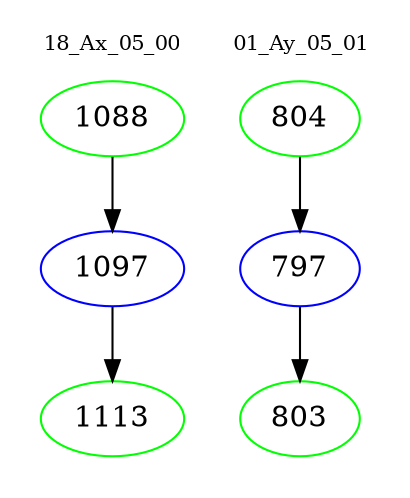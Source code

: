 digraph{
subgraph cluster_0 {
color = white
label = "18_Ax_05_00";
fontsize=10;
T0_1088 [label="1088", color="green"]
T0_1088 -> T0_1097 [color="black"]
T0_1097 [label="1097", color="blue"]
T0_1097 -> T0_1113 [color="black"]
T0_1113 [label="1113", color="green"]
}
subgraph cluster_1 {
color = white
label = "01_Ay_05_01";
fontsize=10;
T1_804 [label="804", color="green"]
T1_804 -> T1_797 [color="black"]
T1_797 [label="797", color="blue"]
T1_797 -> T1_803 [color="black"]
T1_803 [label="803", color="green"]
}
}
